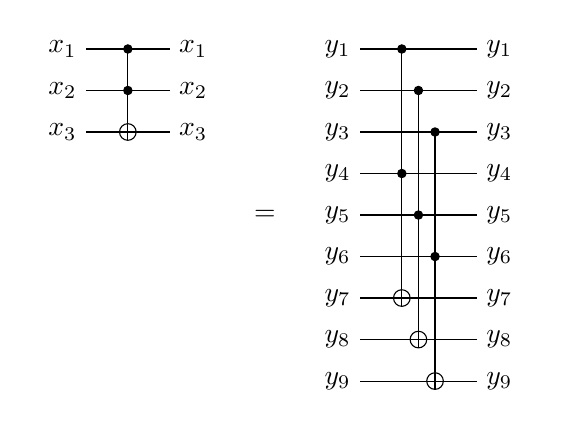 \begin{tikzpicture}[scale=1.0,x=1pt,y=1pt]
\filldraw[color=white] (0.0, -7.5) rectangle (183.0, 127.5);
% Drawing wires
% Line 1: x_1 W x_1 x_1 y_1 y_1
\draw[color=black] (13.5,120.0) -- (58.5,120.0);
\draw[color=black] (112.5,120.0) -- (169.5,120.0);
% Line 2: x_2 W x_2 x_2 y_2 y_2
\draw[color=black] (13.5,105.0) -- (58.5,105.0);
\draw[color=black] (112.5,105.0) -- (169.5,105.0);
% Line 3: x_3 W x_3 x_3 y_3 y_3
\draw[color=black] (13.5,90.0) -- (58.5,90.0);
\draw[color=black] (112.5,90.0) -- (169.5,90.0);
% Line 7: y_4 W y_4 y_4
\draw[color=black] (112.5,75.0) -- (169.5,75.0);
% Line 8: y_5 W y_5 y_5
\draw[color=black] (112.5,60.0) -- (169.5,60.0);
% Line 9: y_6 W y_6 y_6
\draw[color=black] (112.5,45.0) -- (169.5,45.0);
% Line 10: y_7 W y_7 y_7
\draw[color=black] (112.5,30.0) -- (169.5,30.0);
% Line 11: y_8 W y_8 y_8
\draw[color=black] (112.5,15.0) -- (169.5,15.0);
% Line 12: y_9 W y_9 y_9
\draw[color=black] (112.5,0.0) -- (169.5,0.0);
% Done with wires; drawing gates
% Line 14: x_1 START
\draw[color=black] (21.0,120.0) node[fill=white,left,minimum height=15.0pt,minimum width=15.0pt,inner sep=0pt] {\phantom{$x_1$}};
\draw[color=black] (21.0,120.0) node[left] {$x_1$};
% Line 15: x_2 START
\draw[color=black] (21.0,105.0) node[fill=white,left,minimum height=15.0pt,minimum width=15.0pt,inner sep=0pt] {\phantom{$x_2$}};
\draw[color=black] (21.0,105.0) node[left] {$x_2$};
% Line 16: x_3 START
\draw[color=black] (21.0,90.0) node[fill=white,left,minimum height=15.0pt,minimum width=15.0pt,inner sep=0pt] {\phantom{$x_3$}};
\draw[color=black] (21.0,90.0) node[left] {$x_3$};
% Line 17: x_1 x_2 +x_3
\draw (36.0,120.0) -- (36.0,90.0);
\filldraw (36.0, 120.0) circle(1.5pt);
\filldraw (36.0, 105.0) circle(1.5pt);
\begin{scope}
\draw[fill=white] (36.0, 90.0) circle(3.0pt);
\clip (36.0, 90.0) circle(3.0pt);
\draw (33.0, 90.0) -- (39.0, 90.0);
\draw (36.0, 87.0) -- (36.0, 93.0);
\end{scope}
% Line 18: x_1 END
\draw[color=black] (51.0,120.0) node[fill=white,right,minimum height=15.0pt,minimum width=15.0pt,inner sep=0pt] {\phantom{$x_1$}};
\draw[color=black] (51.0,120.0) node[right] {$x_1$};
% Line 19: x_2 END
\draw[color=black] (51.0,105.0) node[fill=white,right,minimum height=15.0pt,minimum width=15.0pt,inner sep=0pt] {\phantom{$x_2$}};
\draw[color=black] (51.0,105.0) node[right] {$x_2$};
% Line 20: x_3 END
\draw[color=black] (51.0,90.0) node[fill=white,right,minimum height=15.0pt,minimum width=15.0pt,inner sep=0pt] {\phantom{$x_3$}};
\draw[color=black] (51.0,90.0) node[right] {$x_3$};
% Line 22: =
\draw[fill=white,color=white] (78.0, -6.0) rectangle (93.0, 126.0);
\draw (85.5, 60.0) node {$=$};
% Line 24: x_1 START
\draw[color=black] (120.0,120.0) node[fill=white,left,minimum height=15.0pt,minimum width=15.0pt,inner sep=0pt] {\phantom{$y_1$}};
\draw[color=black] (120.0,120.0) node[left] {$y_1$};
% Line 25: x_2 START
\draw[color=black] (120.0,105.0) node[fill=white,left,minimum height=15.0pt,minimum width=15.0pt,inner sep=0pt] {\phantom{$y_2$}};
\draw[color=black] (120.0,105.0) node[left] {$y_2$};
% Line 26: x_3 START
\draw[color=black] (120.0,90.0) node[fill=white,left,minimum height=15.0pt,minimum width=15.0pt,inner sep=0pt] {\phantom{$y_3$}};
\draw[color=black] (120.0,90.0) node[left] {$y_3$};
% Line 27: y_4 START
\draw[color=black] (120.0,75.0) node[fill=white,left,minimum height=15.0pt,minimum width=15.0pt,inner sep=0pt] {\phantom{$y_4$}};
\draw[color=black] (120.0,75.0) node[left] {$y_4$};
% Line 28: y_5 START
\draw[color=black] (120.0,60.0) node[fill=white,left,minimum height=15.0pt,minimum width=15.0pt,inner sep=0pt] {\phantom{$y_5$}};
\draw[color=black] (120.0,60.0) node[left] {$y_5$};
% Line 29: y_6 START
\draw[color=black] (120.0,45.0) node[fill=white,left,minimum height=15.0pt,minimum width=15.0pt,inner sep=0pt] {\phantom{$y_6$}};
\draw[color=black] (120.0,45.0) node[left] {$y_6$};
% Line 30: y_7 START
\draw[color=black] (120.0,30.0) node[fill=white,left,minimum height=15.0pt,minimum width=15.0pt,inner sep=0pt] {\phantom{$y_7$}};
\draw[color=black] (120.0,30.0) node[left] {$y_7$};
% Line 31: y_8 START
\draw[color=black] (120.0,15.0) node[fill=white,left,minimum height=15.0pt,minimum width=15.0pt,inner sep=0pt] {\phantom{$y_8$}};
\draw[color=black] (120.0,15.0) node[left] {$y_8$};
% Line 32: y_9 START
\draw[color=black] (120.0,0.0) node[fill=white,left,minimum height=15.0pt,minimum width=15.0pt,inner sep=0pt] {\phantom{$y_9$}};
\draw[color=black] (120.0,0.0) node[left] {$y_9$};
% Line 34: x_1 y_4 +y_7
\draw (135.0,120.0) -- (135.0,30.0);
\filldraw (135.0, 120.0) circle(1.5pt);
\filldraw (135.0, 75.0) circle(1.5pt);
\begin{scope}
\draw[fill=white] (135.0, 30.0) circle(3.0pt);
\clip (135.0, 30.0) circle(3.0pt);
\draw (132.0, 30.0) -- (138.0, 30.0);
\draw (135.0, 27.0) -- (135.0, 33.0);
\end{scope}
% Line 35: x_2 y_5 +y_8
\draw (141.0,105.0) -- (141.0,15.0);
\filldraw (141.0, 105.0) circle(1.5pt);
\filldraw (141.0, 60.0) circle(1.5pt);
\begin{scope}
\draw[fill=white] (141.0, 15.0) circle(3.0pt);
\clip (141.0, 15.0) circle(3.0pt);
\draw (138.0, 15.0) -- (144.0, 15.0);
\draw (141.0, 12.0) -- (141.0, 18.0);
\end{scope}
% Line 36: x_3 y_6 +y_9
\draw (147.0,90.0) -- (147.0,0.0);
\filldraw (147.0, 90.0) circle(1.5pt);
\filldraw (147.0, 45.0) circle(1.5pt);
\begin{scope}
\draw[fill=white] (147.0, 0.0) circle(3.0pt);
\clip (147.0, 0.0) circle(3.0pt);
\draw (144.0, 0.0) -- (150.0, 0.0);
\draw (147.0, -3.0) -- (147.0, 3.0);
\end{scope}
% Line 38: x_1 END
\draw[color=black] (162.0,120.0) node[fill=white,right,minimum height=15.0pt,minimum width=15.0pt,inner sep=0pt] {\phantom{$y_1$}};
\draw[color=black] (162.0,120.0) node[right] {$y_1$};
% Line 39: x_2 END
\draw[color=black] (162.0,105.0) node[fill=white,right,minimum height=15.0pt,minimum width=15.0pt,inner sep=0pt] {\phantom{$y_2$}};
\draw[color=black] (162.0,105.0) node[right] {$y_2$};
% Line 40: x_3 END
\draw[color=black] (162.0,90.0) node[fill=white,right,minimum height=15.0pt,minimum width=15.0pt,inner sep=0pt] {\phantom{$y_3$}};
\draw[color=black] (162.0,90.0) node[right] {$y_3$};
% Line 41: y_4 END
\draw[color=black] (162.0,75.0) node[fill=white,right,minimum height=15.0pt,minimum width=15.0pt,inner sep=0pt] {\phantom{$y_4$}};
\draw[color=black] (162.0,75.0) node[right] {$y_4$};
% Line 42: y_5 END
\draw[color=black] (162.0,60.0) node[fill=white,right,minimum height=15.0pt,minimum width=15.0pt,inner sep=0pt] {\phantom{$y_5$}};
\draw[color=black] (162.0,60.0) node[right] {$y_5$};
% Line 43: y_6 END
\draw[color=black] (162.0,45.0) node[fill=white,right,minimum height=15.0pt,minimum width=15.0pt,inner sep=0pt] {\phantom{$y_6$}};
\draw[color=black] (162.0,45.0) node[right] {$y_6$};
% Line 44: y_7 END
\draw[color=black] (162.0,30.0) node[fill=white,right,minimum height=15.0pt,minimum width=15.0pt,inner sep=0pt] {\phantom{$y_7$}};
\draw[color=black] (162.0,30.0) node[right] {$y_7$};
% Line 45: y_8 END
\draw[color=black] (162.0,15.0) node[fill=white,right,minimum height=15.0pt,minimum width=15.0pt,inner sep=0pt] {\phantom{$y_8$}};
\draw[color=black] (162.0,15.0) node[right] {$y_8$};
% Line 46: y_9 END
\draw[color=black] (162.0,0.0) node[fill=white,right,minimum height=15.0pt,minimum width=15.0pt,inner sep=0pt] {\phantom{$y_9$}};
\draw[color=black] (162.0,0.0) node[right] {$y_9$};
% Done with gates; drawing ending labels
% Done with ending labels; drawing cut lines and comments
% Done with comments
\end{tikzpicture}

